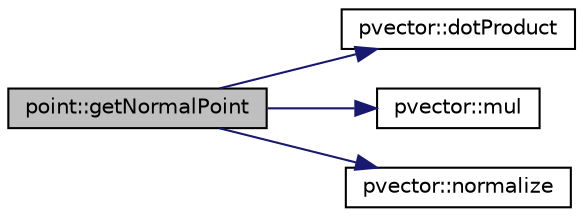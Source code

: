 digraph "point::getNormalPoint"
{
 // LATEX_PDF_SIZE
  edge [fontname="Helvetica",fontsize="10",labelfontname="Helvetica",labelfontsize="10"];
  node [fontname="Helvetica",fontsize="10",shape=record];
  rankdir="LR";
  Node1 [label="point::getNormalPoint",height=0.2,width=0.4,color="black", fillcolor="grey75", style="filled", fontcolor="black",tooltip=" "];
  Node1 -> Node2 [color="midnightblue",fontsize="10",style="solid",fontname="Helvetica"];
  Node2 [label="pvector::dotProduct",height=0.2,width=0.4,color="black", fillcolor="white", style="filled",URL="$classpvector.html#a9e8d3ab7d2e792ec19e3a8f4d69dce30",tooltip=" "];
  Node1 -> Node3 [color="midnightblue",fontsize="10",style="solid",fontname="Helvetica"];
  Node3 [label="pvector::mul",height=0.2,width=0.4,color="black", fillcolor="white", style="filled",URL="$classpvector.html#a854d32735bc5e00e0af8a6ad713c632d",tooltip=" "];
  Node1 -> Node4 [color="midnightblue",fontsize="10",style="solid",fontname="Helvetica"];
  Node4 [label="pvector::normalize",height=0.2,width=0.4,color="black", fillcolor="white", style="filled",URL="$classpvector.html#aef3a054016c8b0ddab24203c800dadbf",tooltip=" "];
}
